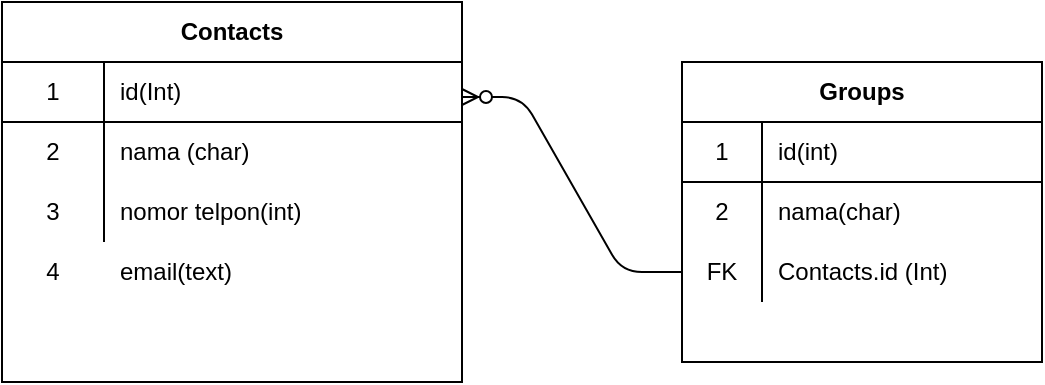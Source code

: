 <mxfile version="14.2.2" type="github">
  <diagram id="C5RBs43oDa-KdzZeNtuy" name="Page-1">
    <mxGraphModel dx="1102" dy="611" grid="1" gridSize="10" guides="1" tooltips="1" connect="1" arrows="1" fold="1" page="1" pageScale="1" pageWidth="827" pageHeight="1169" math="0" shadow="0">
      <root>
        <mxCell id="WIyWlLk6GJQsqaUBKTNV-0" />
        <mxCell id="WIyWlLk6GJQsqaUBKTNV-1" parent="WIyWlLk6GJQsqaUBKTNV-0" />
        <mxCell id="HgCOAas21ErX8u_GxDh1-2" value="Contacts" style="shape=table;html=1;whiteSpace=wrap;startSize=30;container=1;collapsible=0;childLayout=tableLayout;fixedRows=1;rowLines=0;fontStyle=1;align=center;" vertex="1" parent="WIyWlLk6GJQsqaUBKTNV-1">
          <mxGeometry x="120" y="70" width="230" height="190" as="geometry" />
        </mxCell>
        <mxCell id="HgCOAas21ErX8u_GxDh1-3" value="" style="shape=partialRectangle;html=1;whiteSpace=wrap;collapsible=0;dropTarget=0;pointerEvents=0;fillColor=none;top=0;left=0;bottom=1;right=0;points=[[0,0.5],[1,0.5]];portConstraint=eastwest;" vertex="1" parent="HgCOAas21ErX8u_GxDh1-2">
          <mxGeometry y="30" width="230" height="30" as="geometry" />
        </mxCell>
        <mxCell id="HgCOAas21ErX8u_GxDh1-4" value="1" style="shape=partialRectangle;html=1;whiteSpace=wrap;connectable=0;fillColor=none;top=0;left=0;bottom=0;right=0;overflow=hidden;" vertex="1" parent="HgCOAas21ErX8u_GxDh1-3">
          <mxGeometry width="51" height="30" as="geometry" />
        </mxCell>
        <mxCell id="HgCOAas21ErX8u_GxDh1-5" value="&lt;div&gt;id(Int)&lt;/div&gt;" style="shape=partialRectangle;html=1;whiteSpace=wrap;connectable=0;fillColor=none;top=0;left=0;bottom=0;right=0;align=left;spacingLeft=6;overflow=hidden;" vertex="1" parent="HgCOAas21ErX8u_GxDh1-3">
          <mxGeometry x="51" width="179" height="30" as="geometry" />
        </mxCell>
        <mxCell id="HgCOAas21ErX8u_GxDh1-6" value="" style="shape=partialRectangle;html=1;whiteSpace=wrap;collapsible=0;dropTarget=0;pointerEvents=0;fillColor=none;top=0;left=0;bottom=0;right=0;points=[[0,0.5],[1,0.5]];portConstraint=eastwest;" vertex="1" parent="HgCOAas21ErX8u_GxDh1-2">
          <mxGeometry y="60" width="230" height="30" as="geometry" />
        </mxCell>
        <mxCell id="HgCOAas21ErX8u_GxDh1-7" value="2" style="shape=partialRectangle;html=1;whiteSpace=wrap;connectable=0;fillColor=none;top=0;left=0;bottom=0;right=0;overflow=hidden;" vertex="1" parent="HgCOAas21ErX8u_GxDh1-6">
          <mxGeometry width="51" height="30" as="geometry" />
        </mxCell>
        <mxCell id="HgCOAas21ErX8u_GxDh1-8" value="&lt;div&gt;nama (char)&lt;/div&gt;" style="shape=partialRectangle;html=1;whiteSpace=wrap;connectable=0;fillColor=none;top=0;left=0;bottom=0;right=0;align=left;spacingLeft=6;overflow=hidden;" vertex="1" parent="HgCOAas21ErX8u_GxDh1-6">
          <mxGeometry x="51" width="179" height="30" as="geometry" />
        </mxCell>
        <mxCell id="HgCOAas21ErX8u_GxDh1-9" value="" style="shape=partialRectangle;html=1;whiteSpace=wrap;collapsible=0;dropTarget=0;pointerEvents=0;fillColor=none;top=0;left=0;bottom=0;right=0;points=[[0,0.5],[1,0.5]];portConstraint=eastwest;" vertex="1" parent="HgCOAas21ErX8u_GxDh1-2">
          <mxGeometry y="90" width="230" height="30" as="geometry" />
        </mxCell>
        <mxCell id="HgCOAas21ErX8u_GxDh1-10" value="3" style="shape=partialRectangle;html=1;whiteSpace=wrap;connectable=0;fillColor=none;top=0;left=0;bottom=0;right=0;overflow=hidden;" vertex="1" parent="HgCOAas21ErX8u_GxDh1-9">
          <mxGeometry width="51" height="30" as="geometry" />
        </mxCell>
        <mxCell id="HgCOAas21ErX8u_GxDh1-11" value="nomor telpon(int)" style="shape=partialRectangle;html=1;whiteSpace=wrap;connectable=0;fillColor=none;top=0;left=0;bottom=0;right=0;align=left;spacingLeft=6;overflow=hidden;" vertex="1" parent="HgCOAas21ErX8u_GxDh1-9">
          <mxGeometry x="51" width="179" height="30" as="geometry" />
        </mxCell>
        <mxCell id="HgCOAas21ErX8u_GxDh1-13" value="4" style="shape=partialRectangle;html=1;whiteSpace=wrap;connectable=0;fillColor=none;top=0;left=0;bottom=0;right=0;overflow=hidden;" vertex="1" parent="WIyWlLk6GJQsqaUBKTNV-1">
          <mxGeometry x="120" y="190" width="51" height="30" as="geometry" />
        </mxCell>
        <mxCell id="HgCOAas21ErX8u_GxDh1-14" value="&lt;div&gt;email(text)&lt;/div&gt;" style="shape=partialRectangle;html=1;whiteSpace=wrap;connectable=0;fillColor=none;top=0;left=0;bottom=0;right=0;align=left;spacingLeft=6;overflow=hidden;" vertex="1" parent="WIyWlLk6GJQsqaUBKTNV-1">
          <mxGeometry x="171" y="190" width="179" height="30" as="geometry" />
        </mxCell>
        <mxCell id="HgCOAas21ErX8u_GxDh1-15" value="Groups" style="shape=table;html=1;whiteSpace=wrap;startSize=30;container=1;collapsible=0;childLayout=tableLayout;fixedRows=1;rowLines=0;fontStyle=1;align=center;" vertex="1" parent="WIyWlLk6GJQsqaUBKTNV-1">
          <mxGeometry x="460" y="100" width="180" height="150" as="geometry" />
        </mxCell>
        <mxCell id="HgCOAas21ErX8u_GxDh1-16" value="" style="shape=partialRectangle;html=1;whiteSpace=wrap;collapsible=0;dropTarget=0;pointerEvents=0;fillColor=none;top=0;left=0;bottom=1;right=0;points=[[0,0.5],[1,0.5]];portConstraint=eastwest;" vertex="1" parent="HgCOAas21ErX8u_GxDh1-15">
          <mxGeometry y="30" width="180" height="30" as="geometry" />
        </mxCell>
        <mxCell id="HgCOAas21ErX8u_GxDh1-17" value="1" style="shape=partialRectangle;html=1;whiteSpace=wrap;connectable=0;fillColor=none;top=0;left=0;bottom=0;right=0;overflow=hidden;" vertex="1" parent="HgCOAas21ErX8u_GxDh1-16">
          <mxGeometry width="40" height="30" as="geometry" />
        </mxCell>
        <mxCell id="HgCOAas21ErX8u_GxDh1-18" value="&lt;div&gt;id(int)&lt;/div&gt;" style="shape=partialRectangle;html=1;whiteSpace=wrap;connectable=0;fillColor=none;top=0;left=0;bottom=0;right=0;align=left;spacingLeft=6;overflow=hidden;" vertex="1" parent="HgCOAas21ErX8u_GxDh1-16">
          <mxGeometry x="40" width="140" height="30" as="geometry" />
        </mxCell>
        <mxCell id="HgCOAas21ErX8u_GxDh1-22" value="" style="shape=partialRectangle;html=1;whiteSpace=wrap;collapsible=0;dropTarget=0;pointerEvents=0;fillColor=none;top=0;left=0;bottom=0;right=0;points=[[0,0.5],[1,0.5]];portConstraint=eastwest;" vertex="1" parent="HgCOAas21ErX8u_GxDh1-15">
          <mxGeometry y="60" width="180" height="30" as="geometry" />
        </mxCell>
        <mxCell id="HgCOAas21ErX8u_GxDh1-23" value="2" style="shape=partialRectangle;html=1;whiteSpace=wrap;connectable=0;fillColor=none;top=0;left=0;bottom=0;right=0;overflow=hidden;" vertex="1" parent="HgCOAas21ErX8u_GxDh1-22">
          <mxGeometry width="40" height="30" as="geometry" />
        </mxCell>
        <mxCell id="HgCOAas21ErX8u_GxDh1-24" value="nama(char)" style="shape=partialRectangle;html=1;whiteSpace=wrap;connectable=0;fillColor=none;top=0;left=0;bottom=0;right=0;align=left;spacingLeft=6;overflow=hidden;" vertex="1" parent="HgCOAas21ErX8u_GxDh1-22">
          <mxGeometry x="40" width="140" height="30" as="geometry" />
        </mxCell>
        <mxCell id="HgCOAas21ErX8u_GxDh1-19" value="" style="shape=partialRectangle;html=1;whiteSpace=wrap;collapsible=0;dropTarget=0;pointerEvents=0;fillColor=none;top=0;left=0;bottom=0;right=0;points=[[0,0.5],[1,0.5]];portConstraint=eastwest;" vertex="1" parent="HgCOAas21ErX8u_GxDh1-15">
          <mxGeometry y="90" width="180" height="30" as="geometry" />
        </mxCell>
        <mxCell id="HgCOAas21ErX8u_GxDh1-20" value="&lt;div&gt;FK&lt;/div&gt;" style="shape=partialRectangle;html=1;whiteSpace=wrap;connectable=0;fillColor=none;top=0;left=0;bottom=0;right=0;overflow=hidden;" vertex="1" parent="HgCOAas21ErX8u_GxDh1-19">
          <mxGeometry width="40" height="30" as="geometry" />
        </mxCell>
        <mxCell id="HgCOAas21ErX8u_GxDh1-21" value="&lt;div&gt;Contacts.id (Int)&lt;br&gt;&lt;/div&gt;" style="shape=partialRectangle;html=1;whiteSpace=wrap;connectable=0;fillColor=none;top=0;left=0;bottom=0;right=0;align=left;spacingLeft=6;overflow=hidden;" vertex="1" parent="HgCOAas21ErX8u_GxDh1-19">
          <mxGeometry x="40" width="140" height="30" as="geometry" />
        </mxCell>
        <mxCell id="HgCOAas21ErX8u_GxDh1-25" value="" style="edgeStyle=entityRelationEdgeStyle;fontSize=12;html=1;endArrow=none;endFill=0;entryX=0;entryY=0.5;entryDx=0;entryDy=0;startArrow=ERzeroToMany;startFill=1;exitX=1;exitY=0.25;exitDx=0;exitDy=0;" edge="1" parent="WIyWlLk6GJQsqaUBKTNV-1" source="HgCOAas21ErX8u_GxDh1-2" target="HgCOAas21ErX8u_GxDh1-19">
          <mxGeometry width="100" height="100" relative="1" as="geometry">
            <mxPoint x="350" y="200" as="sourcePoint" />
            <mxPoint x="450" y="80" as="targetPoint" />
          </mxGeometry>
        </mxCell>
      </root>
    </mxGraphModel>
  </diagram>
</mxfile>
